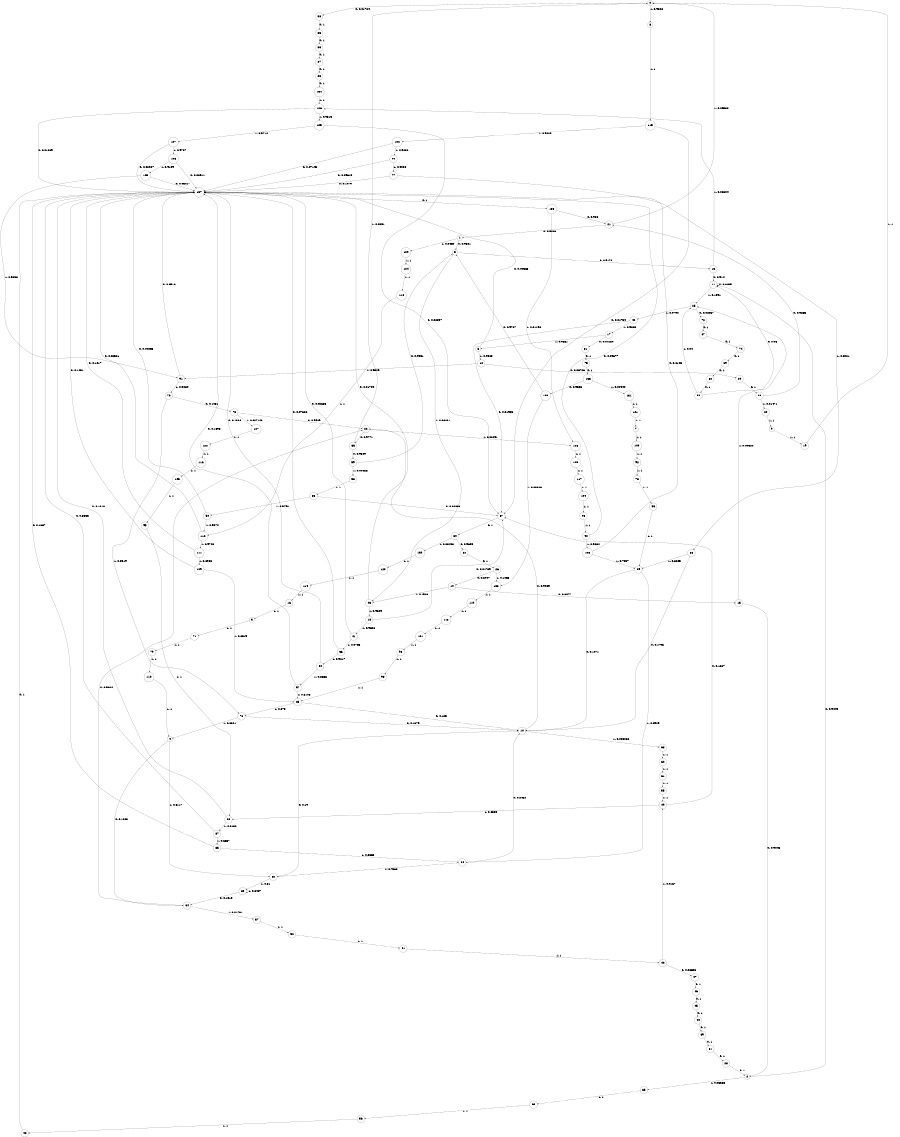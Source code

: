 digraph "ch1_face_grouped_diff_L15" {
size = "6,8.5";
ratio = "fill";
node [shape = circle];
node [fontsize = 24];
edge [fontsize = 24];
0 -> 38 [label = "0: 0.01724  "];
0 -> 8 [label = "1: 0.9828   "];
1 -> 5 [label = "0: 0.9541   "];
1 -> 129 [label = "1: 0.0459   "];
2 -> 11 [label = "0: 0.9444   "];
2 -> 65 [label = "1: 0.05556  "];
3 -> 71 [label = "1: 1        "];
4 -> 64 [label = "0: 0.1883   "];
4 -> 82 [label = "1: 0.8117   "];
5 -> 13 [label = "0: 0.9172   "];
5 -> 43 [label = "1: 0.08281  "];
6 -> 137 [label = "0: 0.04368  "];
6 -> 12 [label = "1: 0.9563   "];
7 -> 100 [label = "1: 1        "];
8 -> 115 [label = "1: 1        "];
9 -> 19 [label = "1: 1        "];
10 -> 22 [label = "0: 0.9969   "];
10 -> 68 [label = "1: 0.003082  "];
11 -> 11 [label = "0: 0.8409   "];
11 -> 25 [label = "1: 0.1591   "];
12 -> 29 [label = "0: 0.06706  "];
12 -> 91 [label = "1: 0.9329   "];
13 -> 11 [label = "0: 0.914    "];
13 -> 126 [label = "1: 0.08604  "];
14 -> 15 [label = "0: 0.8077   "];
14 -> 43 [label = "1: 0.1923   "];
15 -> 2 [label = "0: 0.9048   "];
15 -> 25 [label = "1: 0.09524  "];
16 -> 3 [label = "1: 1        "];
17 -> 81 [label = "0: 0.04189  "];
17 -> 6 [label = "1: 0.9581   "];
18 -> 37 [label = "0: 0.01739  "];
18 -> 41 [label = "1: 0.9826   "];
19 -> 0 [label = "1: 1        "];
20 -> 9 [label = "1: 1        "];
21 -> 1 [label = "0: 0.9446   "];
21 -> 0 [label = "1: 0.05538  "];
22 -> 66 [label = "0: 0.9771   "];
22 -> 128 [label = "1: 0.02291  "];
23 -> 134 [label = "0: 1        "];
24 -> 21 [label = "0: 0.9853   "];
24 -> 20 [label = "1: 0.01471  "];
25 -> 72 [label = "0: 0.02057  "];
25 -> 42 [label = "1: 0.9794   "];
26 -> 14 [label = "0: 0.8947   "];
26 -> 132 [label = "1: 0.1053   "];
27 -> 23 [label = "0: 1        "];
28 -> 2 [label = "0: 1        "];
29 -> 24 [label = "0: 1        "];
30 -> 137 [label = "0: 0.1364   "];
30 -> 97 [label = "1: 0.8636   "];
31 -> 28 [label = "0: 1        "];
32 -> 26 [label = "0: 1        "];
33 -> 27 [label = "0: 1        "];
34 -> 32 [label = "0: 0.9655   "];
34 -> 130 [label = "1: 0.03448  "];
35 -> 33 [label = "0: 1        "];
36 -> 137 [label = "0: 0.07826  "];
36 -> 30 [label = "1: 0.9217   "];
37 -> 34 [label = "0: 1        "];
38 -> 35 [label = "0: 1        "];
39 -> 31 [label = "0: 1        "];
40 -> 47 [label = "0: 0.08333  "];
40 -> 49 [label = "1: 0.9167   "];
41 -> 137 [label = "0: 0.02655  "];
41 -> 36 [label = "1: 0.9735   "];
42 -> 37 [label = "0: 0.01925  "];
42 -> 17 [label = "1: 0.9808   "];
43 -> 137 [label = "0: 0.01709  "];
43 -> 18 [label = "1: 0.9829   "];
44 -> 39 [label = "0: 1        "];
45 -> 44 [label = "0: 1        "];
46 -> 45 [label = "0: 1        "];
47 -> 46 [label = "0: 1        "];
48 -> 137 [label = "0: 1        "];
49 -> 37 [label = "0: 0.1667   "];
49 -> 86 [label = "1: 0.8333   "];
50 -> 137 [label = "0: 0.04255  "];
50 -> 112 [label = "1: 0.9574   "];
51 -> 40 [label = "1: 1        "];
52 -> 51 [label = "1: 1        "];
53 -> 37 [label = "0: 0.02083  "];
53 -> 50 [label = "1: 0.9792   "];
54 -> 11 [label = "0: 0.96     "];
54 -> 25 [label = "1: 0.04     "];
55 -> 49 [label = "1: 1        "];
56 -> 48 [label = "1: 1        "];
57 -> 52 [label = "1: 1        "];
58 -> 53 [label = "1: 1        "];
59 -> 5 [label = "0: 0.9551   "];
59 -> 58 [label = "1: 0.04486  "];
60 -> 54 [label = "0: 1        "];
61 -> 55 [label = "1: 1        "];
62 -> 61 [label = "1: 1        "];
63 -> 56 [label = "1: 1        "];
64 -> 22 [label = "0: 0.9824   "];
64 -> 57 [label = "1: 0.01761  "];
65 -> 63 [label = "1: 1        "];
66 -> 59 [label = "0: 0.9649   "];
66 -> 0 [label = "1: 0.0351   "];
67 -> 74 [label = "0: 1        "];
68 -> 62 [label = "1: 1        "];
69 -> 60 [label = "0: 1        "];
70 -> 73 [label = "0: 0.1481   "];
70 -> 76 [label = "1: 0.8519   "];
71 -> 79 [label = "1: 1        "];
72 -> 67 [label = "0: 1        "];
73 -> 22 [label = "0: 0.9929   "];
73 -> 127 [label = "1: 0.007143  "];
74 -> 69 [label = "0: 1        "];
75 -> 135 [label = "0: 1        "];
76 -> 10 [label = "0: 0.1679   "];
76 -> 4 [label = "1: 0.8321   "];
77 -> 137 [label = "0: 0.1979   "];
77 -> 88 [label = "1: 0.8021   "];
78 -> 99 [label = "1: 1        "];
79 -> 110 [label = "1: 1        "];
80 -> 64 [label = "0: 0.1513   "];
80 -> 80 [label = "1: 0.8487   "];
81 -> 75 [label = "0: 1        "];
82 -> 10 [label = "0: 0.19     "];
82 -> 80 [label = "1: 0.81     "];
83 -> 10 [label = "0: 0.125    "];
83 -> 76 [label = "1: 0.875    "];
84 -> 10 [label = "0: 0.2432   "];
84 -> 82 [label = "1: 0.7568   "];
85 -> 137 [label = "0: 0.1667   "];
85 -> 84 [label = "1: 0.8333   "];
86 -> 137 [label = "0: 0.1818   "];
86 -> 87 [label = "1: 0.8182   "];
87 -> 137 [label = "0: 0.3333   "];
87 -> 85 [label = "1: 0.6667   "];
88 -> 10 [label = "0: 0.1795   "];
88 -> 89 [label = "1: 0.8205   "];
89 -> 10 [label = "0: 0.1071   "];
89 -> 84 [label = "1: 0.8929   "];
90 -> 137 [label = "0: 0.09677  "];
90 -> 108 [label = "1: 0.9032   "];
91 -> 137 [label = "0: 0.0916   "];
91 -> 70 [label = "1: 0.9084   "];
92 -> 78 [label = "1: 1        "];
93 -> 98 [label = "1: 1        "];
94 -> 137 [label = "0: 0.09615  "];
94 -> 77 [label = "1: 0.9038   "];
95 -> 86 [label = "1: 1        "];
96 -> 90 [label = "1: 1        "];
97 -> 137 [label = "0: 0.1895   "];
97 -> 83 [label = "1: 0.8105   "];
98 -> 83 [label = "1: 1        "];
99 -> 89 [label = "1: 1        "];
100 -> 92 [label = "1: 1        "];
101 -> 93 [label = "1: 1        "];
102 -> 137 [label = "0: 0.07143  "];
102 -> 94 [label = "1: 0.9286   "];
103 -> 95 [label = "1: 1        "];
104 -> 96 [label = "1: 1        "];
105 -> 137 [label = "0: 0.06417  "];
105 -> 91 [label = "1: 0.9358   "];
106 -> 137 [label = "0: 0.08911  "];
106 -> 105 [label = "1: 0.9109   "];
107 -> 137 [label = "0: 0.02927  "];
107 -> 106 [label = "1: 0.9707   "];
108 -> 137 [label = "0: 0.2143   "];
108 -> 89 [label = "1: 0.7857   "];
109 -> 137 [label = "0: 0.1481   "];
109 -> 83 [label = "1: 0.8519   "];
110 -> 4 [label = "1: 1        "];
111 -> 137 [label = "0: 0.1017   "];
111 -> 109 [label = "1: 0.8983   "];
112 -> 137 [label = "0: 0.02521  "];
112 -> 111 [label = "1: 0.9748   "];
113 -> 101 [label = "1: 1        "];
114 -> 16 [label = "1: 1        "];
115 -> 37 [label = "0: 0.01754  "];
115 -> 102 [label = "1: 0.9825   "];
116 -> 103 [label = "1: 1        "];
117 -> 104 [label = "1: 1        "];
118 -> 112 [label = "1: 1        "];
119 -> 113 [label = "1: 1        "];
120 -> 114 [label = "1: 1        "];
121 -> 7 [label = "1: 1        "];
122 -> 116 [label = "1: 1        "];
123 -> 117 [label = "1: 1        "];
124 -> 118 [label = "1: 1        "];
125 -> 37 [label = "0: 0.02857  "];
125 -> 107 [label = "1: 0.9714   "];
126 -> 137 [label = "0: 0.01869  "];
126 -> 125 [label = "1: 0.9813   "];
127 -> 122 [label = "1: 1        "];
128 -> 123 [label = "1: 1        "];
129 -> 124 [label = "1: 1        "];
130 -> 120 [label = "1: 1        "];
131 -> 121 [label = "1: 1        "];
132 -> 119 [label = "1: 1        "];
133 -> 5 [label = "0: 0.9767   "];
133 -> 132 [label = "1: 0.02326  "];
134 -> 126 [label = "1: 1        "];
135 -> 133 [label = "0: 0.9556   "];
135 -> 131 [label = "1: 0.04444  "];
136 -> 21 [label = "0: 0.988    "];
136 -> 128 [label = "1: 0.01198  "];
137 -> 136 [label = "0: 1        "];
}